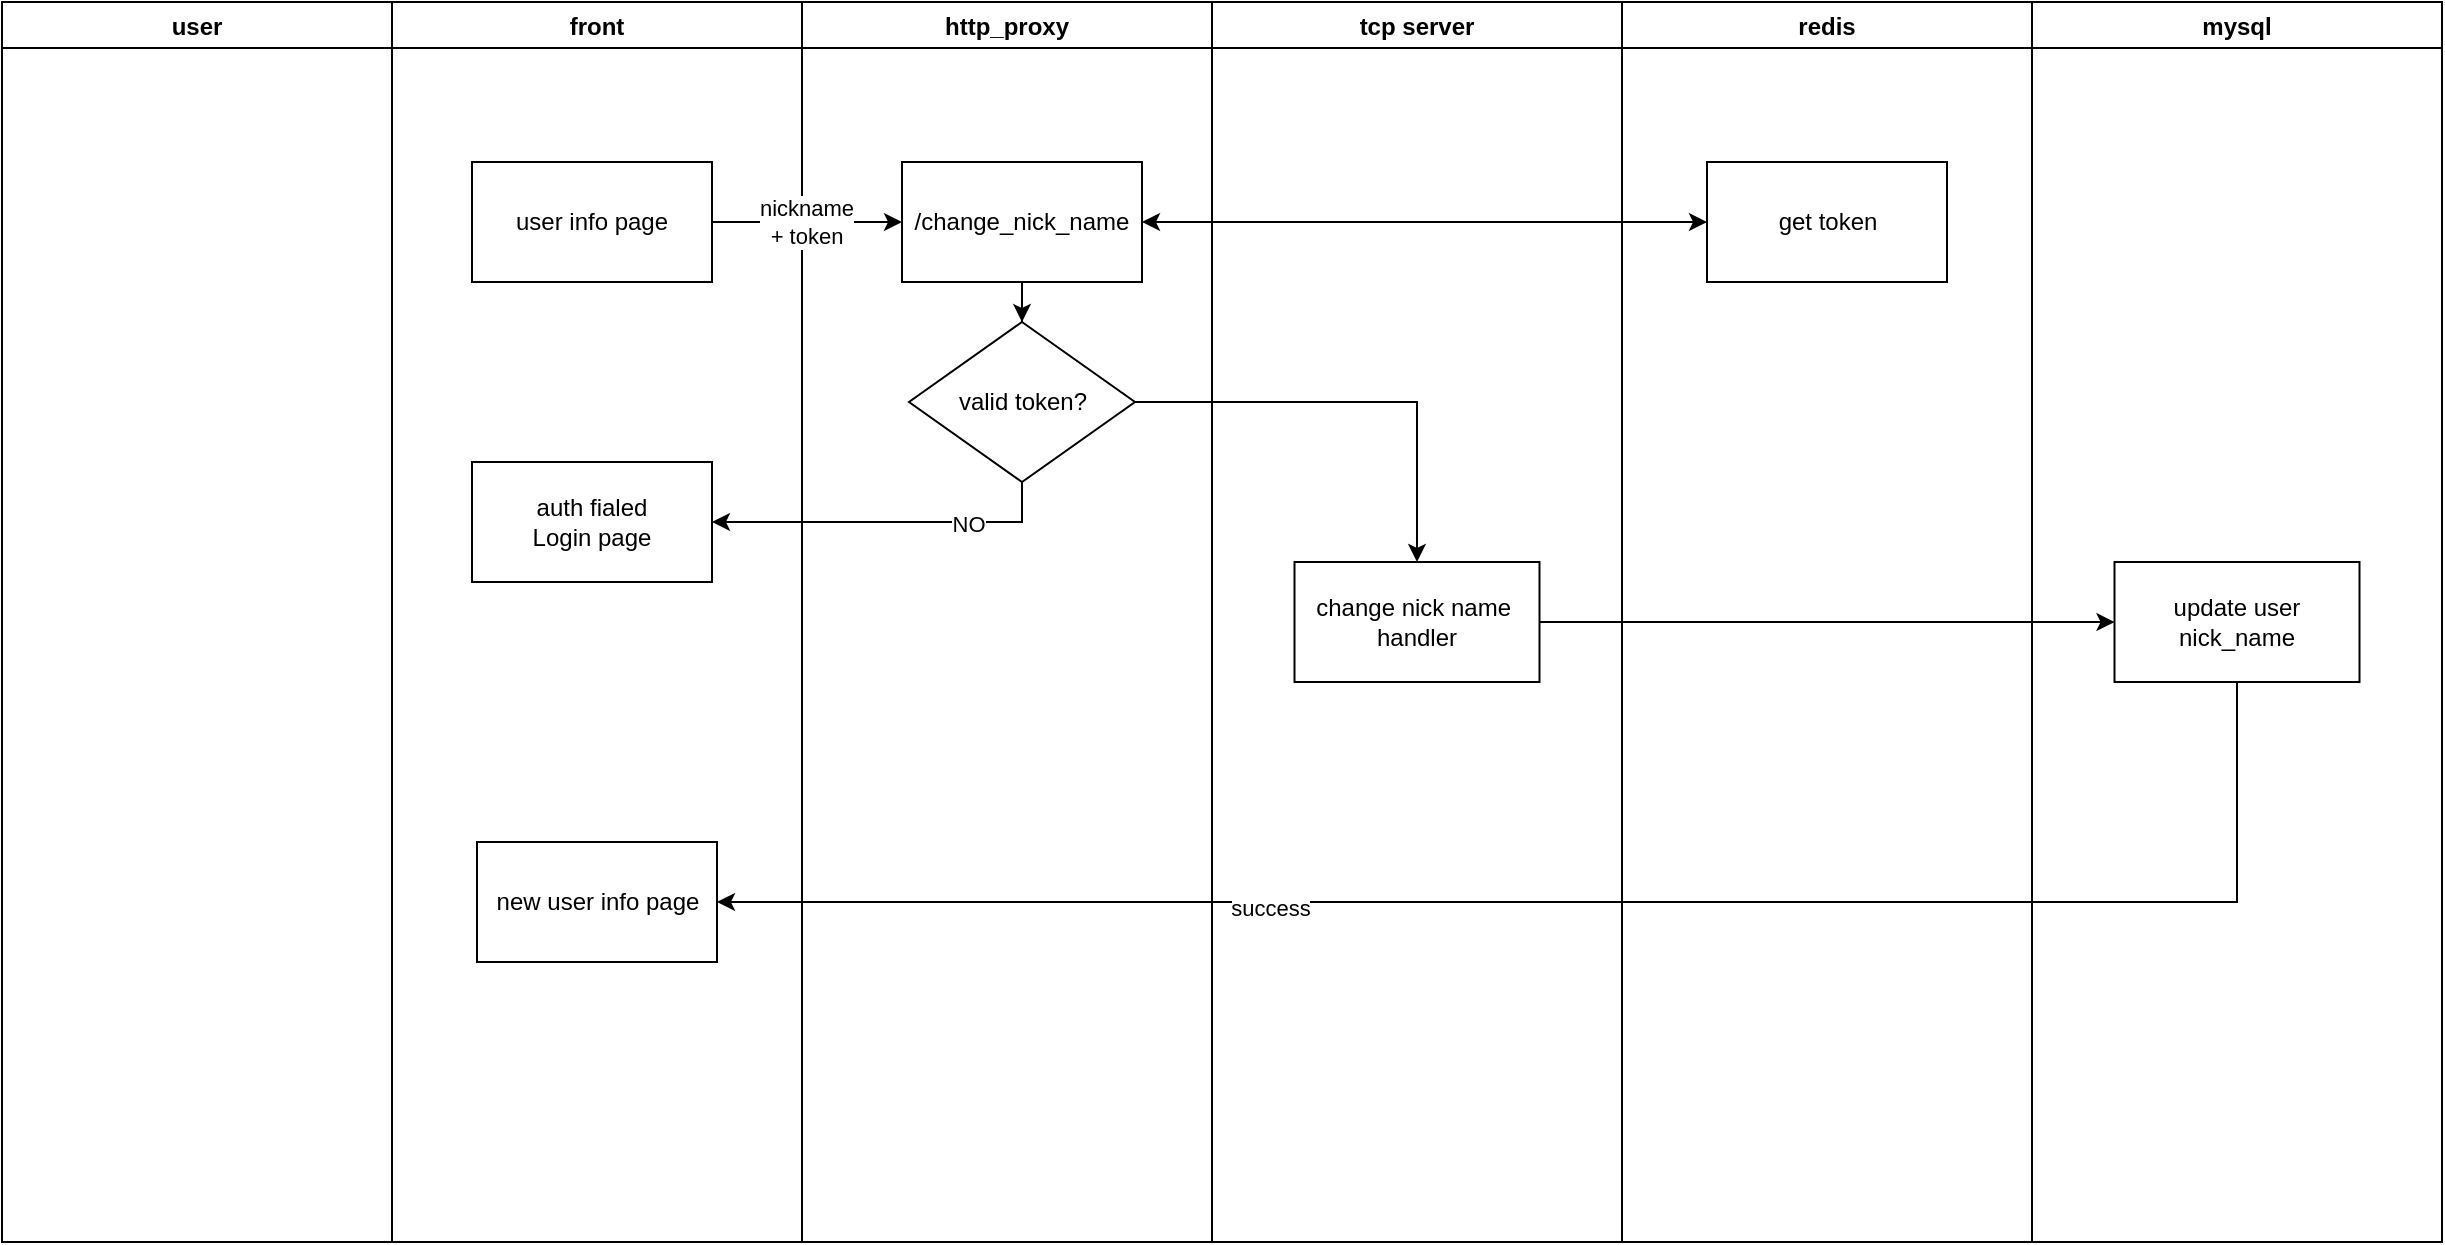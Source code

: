 <mxfile version="16.5.6" type="github">
  <diagram id="IemuaXq5Jafa3FOG4-sM" name="Page-1">
    <mxGraphModel dx="2598" dy="699" grid="1" gridSize="10" guides="1" tooltips="1" connect="1" arrows="1" fold="1" page="1" pageScale="1" pageWidth="1300" pageHeight="700" math="0" shadow="0">
      <root>
        <mxCell id="0" />
        <mxCell id="1" parent="0" />
        <mxCell id="_qIB2CW_H26AFUyjVN2s-3" value="user" style="swimlane;" parent="1" vertex="1">
          <mxGeometry x="-1270" y="40" width="195" height="620" as="geometry" />
        </mxCell>
        <mxCell id="_qIB2CW_H26AFUyjVN2s-4" value="front" style="swimlane;" parent="1" vertex="1">
          <mxGeometry x="-1075" y="40" width="205" height="620" as="geometry" />
        </mxCell>
        <mxCell id="_qIB2CW_H26AFUyjVN2s-11" value="user info page" style="rounded=0;whiteSpace=wrap;html=1;" parent="_qIB2CW_H26AFUyjVN2s-4" vertex="1">
          <mxGeometry x="40" y="80" width="120" height="60" as="geometry" />
        </mxCell>
        <mxCell id="_qIB2CW_H26AFUyjVN2s-35" value="auth fialed&lt;br&gt;Login page" style="rounded=0;whiteSpace=wrap;html=1;" parent="_qIB2CW_H26AFUyjVN2s-4" vertex="1">
          <mxGeometry x="40" y="230" width="120" height="60" as="geometry" />
        </mxCell>
        <mxCell id="_qIB2CW_H26AFUyjVN2s-36" value="new user info page" style="rounded=0;whiteSpace=wrap;html=1;" parent="_qIB2CW_H26AFUyjVN2s-4" vertex="1">
          <mxGeometry x="42.5" y="420" width="120" height="60" as="geometry" />
        </mxCell>
        <mxCell id="_qIB2CW_H26AFUyjVN2s-6" value="http_proxy" style="swimlane;" parent="1" vertex="1">
          <mxGeometry x="-870" y="40" width="205" height="620" as="geometry" />
        </mxCell>
        <mxCell id="tTjFp03oNRJifSqOgnXA-2" style="edgeStyle=orthogonalEdgeStyle;rounded=0;orthogonalLoop=1;jettySize=auto;html=1;exitX=0.5;exitY=1;exitDx=0;exitDy=0;" edge="1" parent="_qIB2CW_H26AFUyjVN2s-6" source="_qIB2CW_H26AFUyjVN2s-12" target="tTjFp03oNRJifSqOgnXA-1">
          <mxGeometry relative="1" as="geometry" />
        </mxCell>
        <mxCell id="_qIB2CW_H26AFUyjVN2s-12" value="/change_nick_name" style="rounded=0;whiteSpace=wrap;html=1;" parent="_qIB2CW_H26AFUyjVN2s-6" vertex="1">
          <mxGeometry x="50" y="80" width="120" height="60" as="geometry" />
        </mxCell>
        <mxCell id="tTjFp03oNRJifSqOgnXA-1" value="valid token?" style="rhombus;whiteSpace=wrap;html=1;" vertex="1" parent="_qIB2CW_H26AFUyjVN2s-6">
          <mxGeometry x="53.5" y="160" width="113" height="80" as="geometry" />
        </mxCell>
        <mxCell id="_qIB2CW_H26AFUyjVN2s-7" value="tcp server" style="swimlane;" parent="1" vertex="1">
          <mxGeometry x="-665" y="40" width="205" height="620" as="geometry" />
        </mxCell>
        <mxCell id="_qIB2CW_H26AFUyjVN2s-29" value="change nick name&amp;nbsp;&lt;br&gt;handler" style="rounded=0;whiteSpace=wrap;html=1;" parent="_qIB2CW_H26AFUyjVN2s-7" vertex="1">
          <mxGeometry x="41.25" y="280" width="122.5" height="60" as="geometry" />
        </mxCell>
        <mxCell id="_qIB2CW_H26AFUyjVN2s-8" value="redis" style="swimlane;" parent="1" vertex="1">
          <mxGeometry x="-460" y="40" width="205" height="620" as="geometry" />
        </mxCell>
        <mxCell id="_qIB2CW_H26AFUyjVN2s-14" value="get token" style="rounded=0;whiteSpace=wrap;html=1;" parent="_qIB2CW_H26AFUyjVN2s-8" vertex="1">
          <mxGeometry x="42.5" y="80" width="120" height="60" as="geometry" />
        </mxCell>
        <mxCell id="_qIB2CW_H26AFUyjVN2s-9" value="mysql" style="swimlane;" parent="1" vertex="1">
          <mxGeometry x="-255" y="40" width="205" height="620" as="geometry" />
        </mxCell>
        <mxCell id="_qIB2CW_H26AFUyjVN2s-32" value="update user nick_name" style="rounded=0;whiteSpace=wrap;html=1;" parent="_qIB2CW_H26AFUyjVN2s-9" vertex="1">
          <mxGeometry x="41.25" y="280" width="122.5" height="60" as="geometry" />
        </mxCell>
        <mxCell id="_qIB2CW_H26AFUyjVN2s-13" style="edgeStyle=orthogonalEdgeStyle;rounded=0;orthogonalLoop=1;jettySize=auto;html=1;exitX=1;exitY=0.5;exitDx=0;exitDy=0;" parent="1" source="_qIB2CW_H26AFUyjVN2s-11" target="_qIB2CW_H26AFUyjVN2s-12" edge="1">
          <mxGeometry relative="1" as="geometry" />
        </mxCell>
        <mxCell id="_qIB2CW_H26AFUyjVN2s-16" value="nickname &lt;br&gt;+ token" style="edgeLabel;html=1;align=center;verticalAlign=middle;resizable=0;points=[];" parent="_qIB2CW_H26AFUyjVN2s-13" vertex="1" connectable="0">
          <mxGeometry x="-0.406" y="-1" relative="1" as="geometry">
            <mxPoint x="19" y="-1" as="offset" />
          </mxGeometry>
        </mxCell>
        <mxCell id="_qIB2CW_H26AFUyjVN2s-37" style="edgeStyle=orthogonalEdgeStyle;rounded=0;orthogonalLoop=1;jettySize=auto;html=1;exitX=0.5;exitY=1;exitDx=0;exitDy=0;entryX=1;entryY=0.5;entryDx=0;entryDy=0;" parent="1" source="_qIB2CW_H26AFUyjVN2s-32" target="_qIB2CW_H26AFUyjVN2s-36" edge="1">
          <mxGeometry relative="1" as="geometry" />
        </mxCell>
        <mxCell id="_qIB2CW_H26AFUyjVN2s-38" value="success" style="edgeLabel;html=1;align=center;verticalAlign=middle;resizable=0;points=[];" parent="_qIB2CW_H26AFUyjVN2s-37" vertex="1" connectable="0">
          <mxGeometry x="0.365" y="3" relative="1" as="geometry">
            <mxPoint as="offset" />
          </mxGeometry>
        </mxCell>
        <mxCell id="OysR4HGZ8k0OTLIIhEmP-4" style="edgeStyle=orthogonalEdgeStyle;rounded=0;orthogonalLoop=1;jettySize=auto;html=1;exitX=1;exitY=0.5;exitDx=0;exitDy=0;entryX=0;entryY=0.5;entryDx=0;entryDy=0;" parent="1" source="_qIB2CW_H26AFUyjVN2s-29" target="_qIB2CW_H26AFUyjVN2s-32" edge="1">
          <mxGeometry relative="1" as="geometry">
            <mxPoint x="-287.5" y="460" as="sourcePoint" />
          </mxGeometry>
        </mxCell>
        <mxCell id="tTjFp03oNRJifSqOgnXA-3" style="edgeStyle=orthogonalEdgeStyle;rounded=0;orthogonalLoop=1;jettySize=auto;html=1;exitX=0.5;exitY=1;exitDx=0;exitDy=0;entryX=1;entryY=0.5;entryDx=0;entryDy=0;" edge="1" parent="1" source="tTjFp03oNRJifSqOgnXA-1" target="_qIB2CW_H26AFUyjVN2s-35">
          <mxGeometry relative="1" as="geometry" />
        </mxCell>
        <mxCell id="tTjFp03oNRJifSqOgnXA-4" value="NO" style="edgeLabel;html=1;align=center;verticalAlign=middle;resizable=0;points=[];" vertex="1" connectable="0" parent="tTjFp03oNRJifSqOgnXA-3">
          <mxGeometry x="-0.463" y="1" relative="1" as="geometry">
            <mxPoint as="offset" />
          </mxGeometry>
        </mxCell>
        <mxCell id="tTjFp03oNRJifSqOgnXA-6" style="edgeStyle=orthogonalEdgeStyle;rounded=0;orthogonalLoop=1;jettySize=auto;html=1;exitX=1;exitY=0.5;exitDx=0;exitDy=0;entryX=0;entryY=0.5;entryDx=0;entryDy=0;startArrow=classic;startFill=1;" edge="1" parent="1" source="_qIB2CW_H26AFUyjVN2s-12" target="_qIB2CW_H26AFUyjVN2s-14">
          <mxGeometry relative="1" as="geometry" />
        </mxCell>
        <mxCell id="tTjFp03oNRJifSqOgnXA-8" style="edgeStyle=orthogonalEdgeStyle;rounded=0;orthogonalLoop=1;jettySize=auto;html=1;exitX=1;exitY=0.5;exitDx=0;exitDy=0;entryX=0.5;entryY=0;entryDx=0;entryDy=0;startArrow=none;startFill=0;" edge="1" parent="1" source="tTjFp03oNRJifSqOgnXA-1" target="_qIB2CW_H26AFUyjVN2s-29">
          <mxGeometry relative="1" as="geometry" />
        </mxCell>
      </root>
    </mxGraphModel>
  </diagram>
</mxfile>
